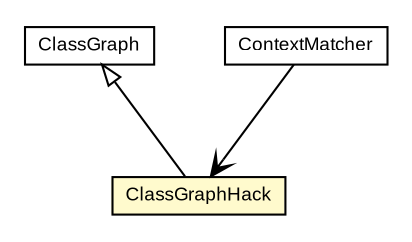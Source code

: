 #!/usr/local/bin/dot
#
# Class diagram 
# Generated by UmlGraph version 4.5 (http://www.spinellis.gr/sw/umlgraph)
#

digraph G {
	edge [fontname="arial",fontsize=10,labelfontname="arial",labelfontsize=10];
	node [fontname="arial",fontsize=10,shape=plaintext];
	// gr.spinellis.umlgraph.doclet.ClassGraph
	c460 [label=<<table border="0" cellborder="1" cellspacing="0" cellpadding="2" port="p" href="./ClassGraph.html">
		<tr><td><table border="0" cellspacing="0" cellpadding="1">
			<tr><td> ClassGraph </td></tr>
		</table></td></tr>
		</table>>, fontname="arial", fontcolor="black", fontsize=9.0];
	// gr.spinellis.umlgraph.doclet.ContextMatcher
	c469 [label=<<table border="0" cellborder="1" cellspacing="0" cellpadding="2" port="p" href="./ContextMatcher.html">
		<tr><td><table border="0" cellspacing="0" cellpadding="1">
			<tr><td> ContextMatcher </td></tr>
		</table></td></tr>
		</table>>, fontname="arial", fontcolor="black", fontsize=9.0];
	// gr.spinellis.umlgraph.doclet.ContextMatcher.ClassGraphHack
	c470 [label=<<table border="0" cellborder="1" cellspacing="0" cellpadding="2" port="p" bgcolor="lemonChiffon" href="./ContextMatcher.ClassGraphHack.html">
		<tr><td><table border="0" cellspacing="0" cellpadding="1">
			<tr><td> ClassGraphHack </td></tr>
		</table></td></tr>
		</table>>, fontname="arial", fontcolor="black", fontsize=9.0];
	//gr.spinellis.umlgraph.doclet.ContextMatcher.ClassGraphHack extends gr.spinellis.umlgraph.doclet.ClassGraph
	c460:p -> c470:p [dir=back,arrowtail=empty];
	// gr.spinellis.umlgraph.doclet.ContextMatcher NAVASSOC gr.spinellis.umlgraph.doclet.ContextMatcher.ClassGraphHack
	c469:p -> c470:p [taillabel="", label="", headlabel="", fontname="arial", fontcolor="black", fontsize=10.0, color="black", arrowhead=open];
}

